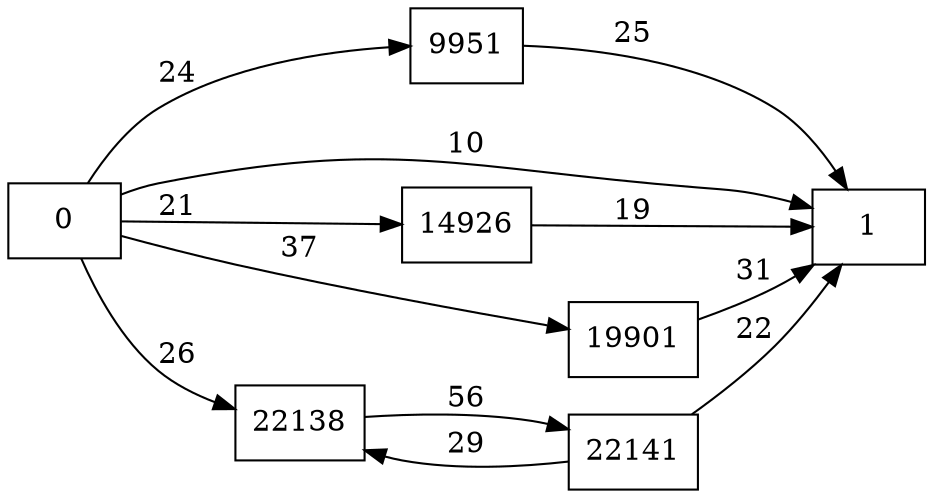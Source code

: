digraph {
	graph [rankdir=LR]
	node [shape=rectangle]
	9951 -> 1 [label=25]
	14926 -> 1 [label=19]
	19901 -> 1 [label=31]
	22138 -> 22141 [label=56]
	22141 -> 22138 [label=29]
	22141 -> 1 [label=22]
	0 -> 1 [label=10]
	0 -> 9951 [label=24]
	0 -> 14926 [label=21]
	0 -> 19901 [label=37]
	0 -> 22138 [label=26]
}
